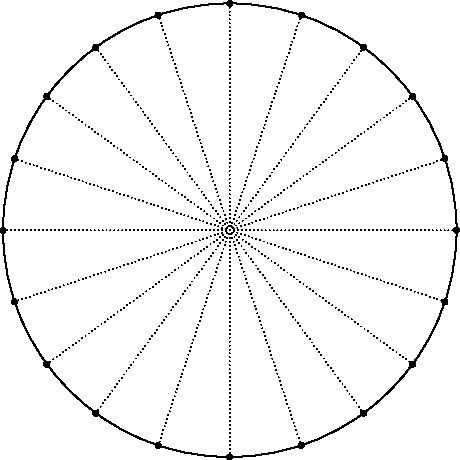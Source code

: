 size(0,0);

path cle=scale(4cm)*unitcircle;

draw(cle);

for(real i=0; i<=length(cle); i+=.2)
  {
    dot(point(cle,i));
    draw((0,0)--point(cle,i),dotted);
  }
